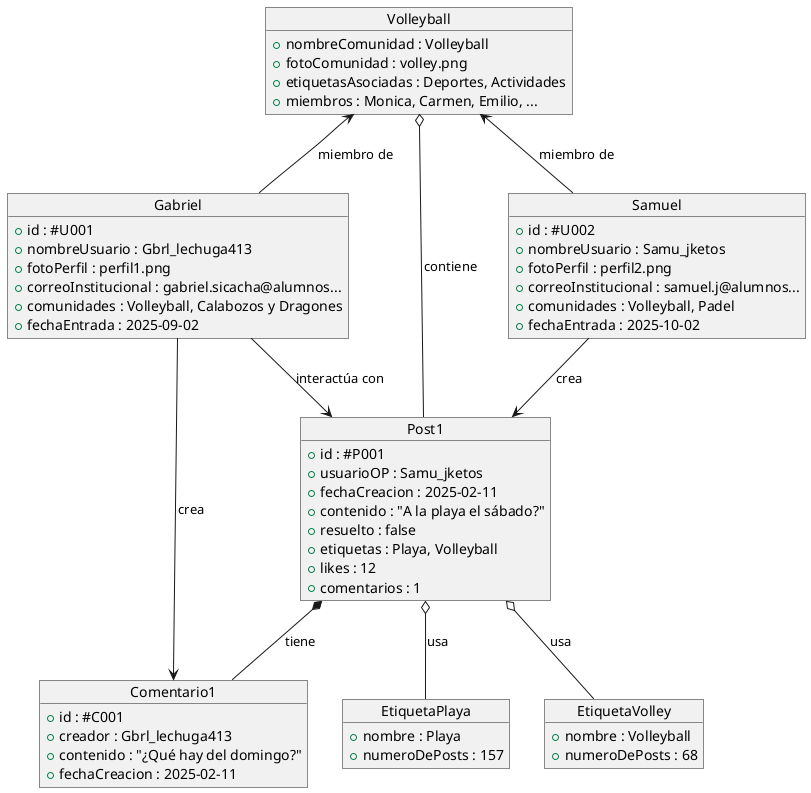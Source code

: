 @startuml

object Volleyball {
    +nombreComunidad : Volleyball
    +fotoComunidad : volley.png
    +etiquetasAsociadas : Deportes, Actividades
    +miembros : Monica, Carmen, Emilio, ...
}

object Gabriel {
    +id : #U001
    +nombreUsuario : Gbrl_lechuga413
    +fotoPerfil : perfil1.png
    +correoInstitucional : gabriel.sicacha@alumnos...
    +comunidades : Volleyball, Calabozos y Dragones
    +fechaEntrada : 2025-09-02
}

object Samuel {
    +id : #U002
    +nombreUsuario : Samu_jketos
    +fotoPerfil : perfil2.png
    +correoInstitucional : samuel.j@alumnos...
    +comunidades : Volleyball, Padel
    +fechaEntrada : 2025-10-02
}

object Post1 {
    +id : #P001
    +usuarioOP : Samu_jketos
    +fechaCreacion : 2025-02-11
    +contenido : "A la playa el sábado?"
    +resuelto : false
    +etiquetas : Playa, Volleyball
    +likes : 12
    +comentarios : 1
}

object Comentario1 {
    +id : #C001
    +creador : Gbrl_lechuga413
    +contenido : "¿Qué hay del domingo?"
    +fechaCreacion : 2025-02-11
}

object EtiquetaPlaya {
    +nombre : Playa
    +numeroDePosts : 157
}

object EtiquetaVolley {
    +nombre : Volleyball
    +numeroDePosts : 68
}

' Relationships
Volleyball o-- Post1 : "contiene"
Gabriel --> Comentario1 : "crea"
Volleyball <-- Gabriel : "miembro de"
Volleyball <-- Samuel : "miembro de"
Samuel --> Post1 : "crea"


Post1 *-- Comentario1 : "tiene"
Post1 o-- EtiquetaPlaya : "usa"
Post1 o-- EtiquetaVolley : "usa"
Gabriel --> Post1 : "interactúa con"

@enduml
